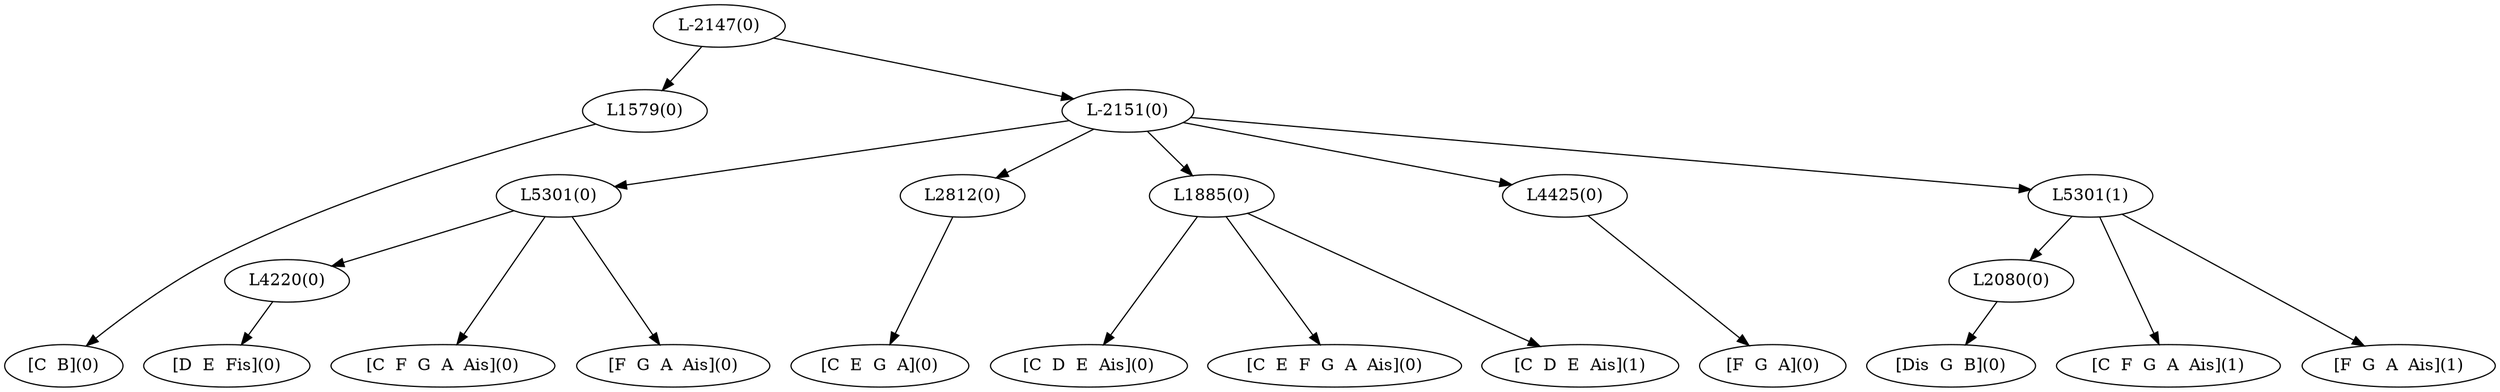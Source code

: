 digraph sample{
"L1579(0)"->"[C  B](0)"
"L4220(0)"->"[D  E  Fis](0)"
"L5301(0)"->"[C  F  G  A  Ais](0)"
"L5301(0)"->"L4220(0)"
"L5301(0)"->"[F  G  A  Ais](0)"
"L2812(0)"->"[C  E  G  A](0)"
"L1885(0)"->"[C  D  E  Ais](0)"
"L1885(0)"->"[C  E  F  G  A  Ais](0)"
"L1885(0)"->"[C  D  E  Ais](1)"
"L4425(0)"->"[F  G  A](0)"
"L2080(0)"->"[Dis  G  B](0)"
"L5301(1)"->"[C  F  G  A  Ais](1)"
"L5301(1)"->"L2080(0)"
"L5301(1)"->"[F  G  A  Ais](1)"
"L-2151(0)"->"L5301(0)"
"L-2151(0)"->"L2812(0)"
"L-2151(0)"->"L1885(0)"
"L-2151(0)"->"L4425(0)"
"L-2151(0)"->"L5301(1)"
"L-2147(0)"->"L1579(0)"
"L-2147(0)"->"L-2151(0)"
{rank = min; "L-2147(0)"}
{rank = same; "L1579(0)"; "L-2151(0)";}
{rank = same; "L5301(0)"; "L2812(0)"; "L1885(0)"; "L4425(0)"; "L5301(1)";}
{rank = same; "L4220(0)"; "L2080(0)";}
{rank = max; "[C  B](0)"; "[C  D  E  Ais](0)"; "[C  D  E  Ais](1)"; "[C  E  F  G  A  Ais](0)"; "[C  E  G  A](0)"; "[C  F  G  A  Ais](0)"; "[C  F  G  A  Ais](1)"; "[D  E  Fis](0)"; "[Dis  G  B](0)"; "[F  G  A  Ais](0)"; "[F  G  A  Ais](1)"; "[F  G  A](0)";}
}